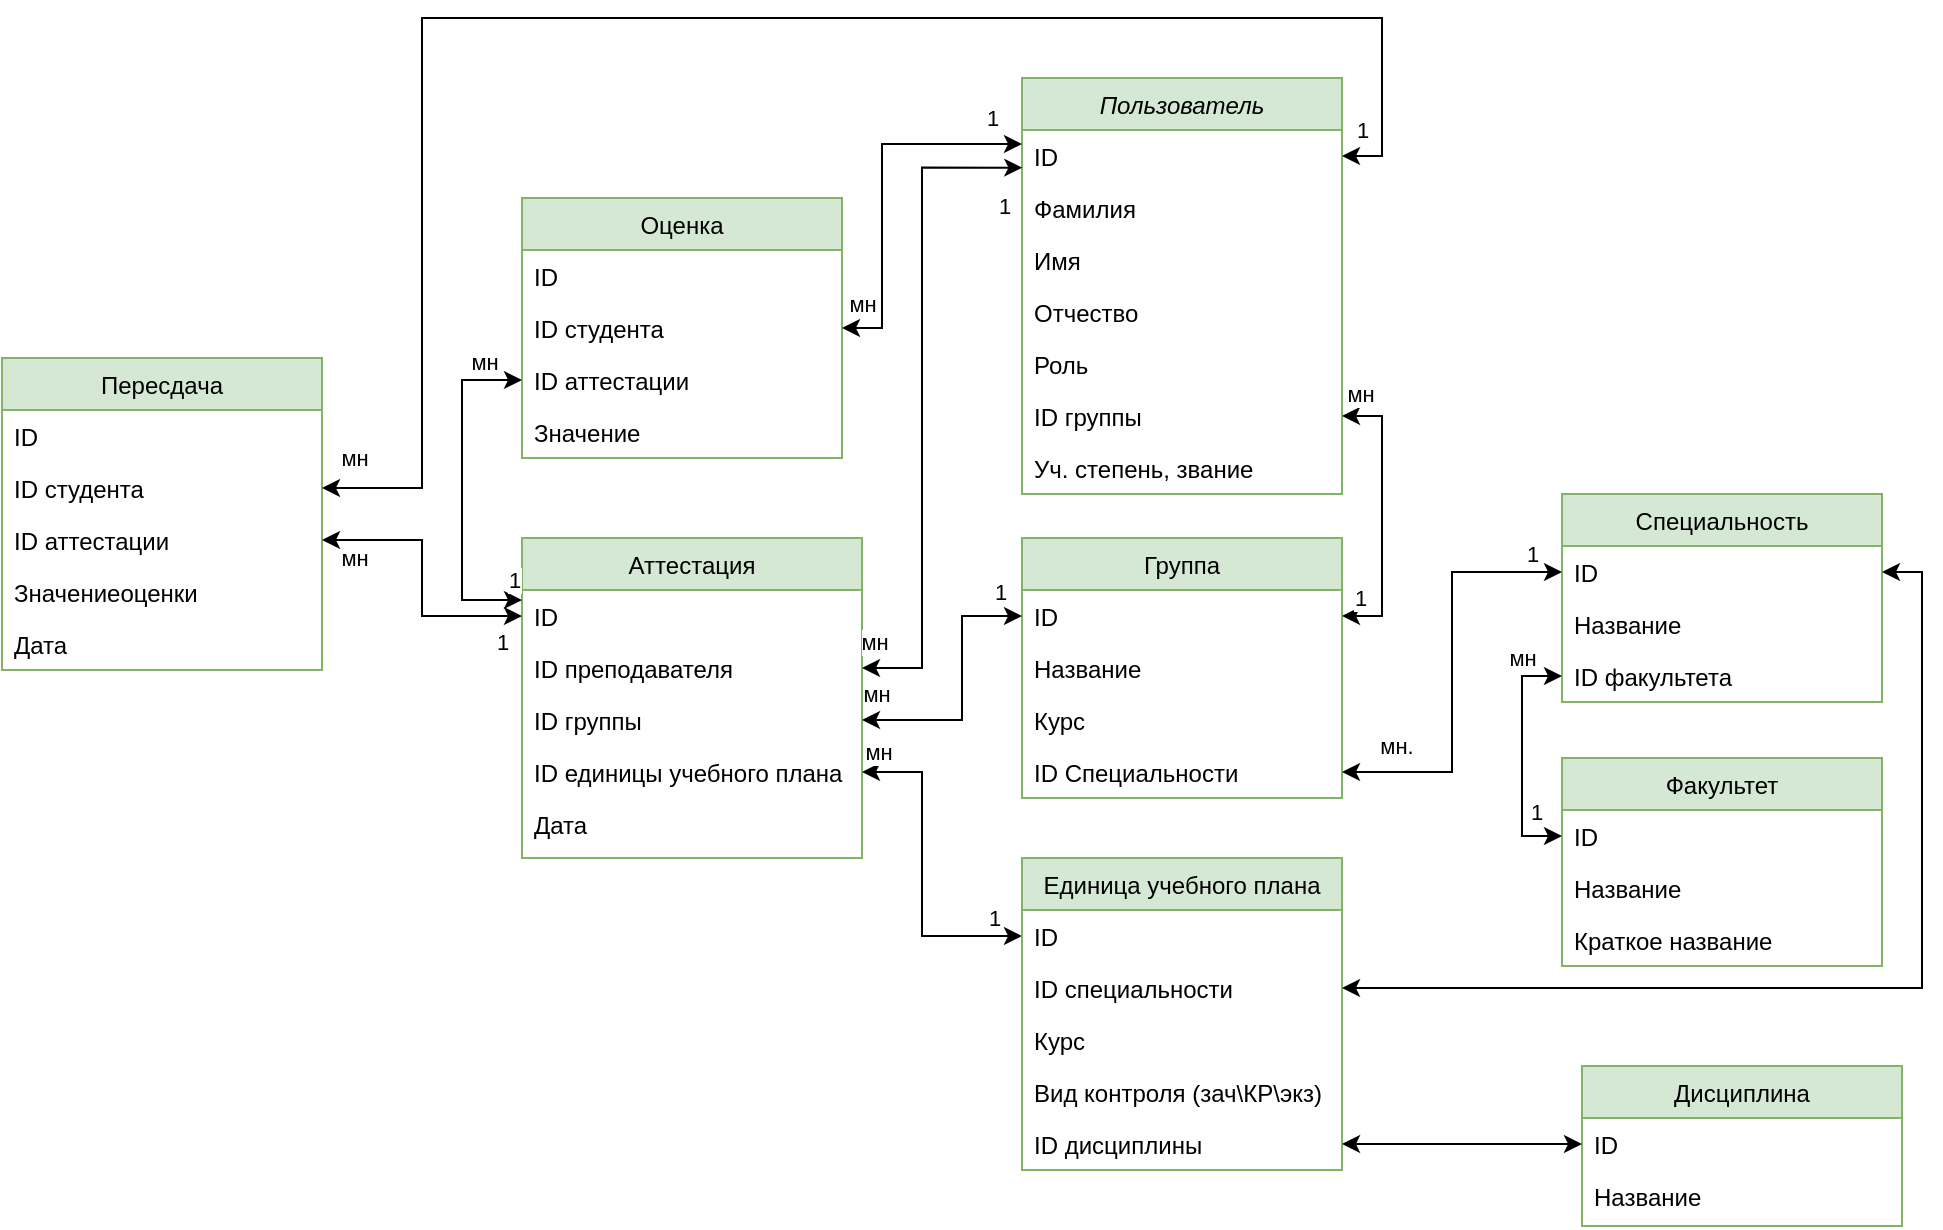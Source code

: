 <mxfile version="24.2.5" type="device">
  <diagram id="C5RBs43oDa-KdzZeNtuy" name="Page-1">
    <mxGraphModel dx="1884" dy="637" grid="1" gridSize="10" guides="1" tooltips="1" connect="1" arrows="1" fold="1" page="1" pageScale="1" pageWidth="827" pageHeight="1169" math="0" shadow="0">
      <root>
        <mxCell id="WIyWlLk6GJQsqaUBKTNV-0" />
        <mxCell id="WIyWlLk6GJQsqaUBKTNV-1" parent="WIyWlLk6GJQsqaUBKTNV-0" />
        <mxCell id="zkfFHV4jXpPFQw0GAbJ--0" value="Пользователь" style="swimlane;fontStyle=2;align=center;verticalAlign=top;childLayout=stackLayout;horizontal=1;startSize=26;horizontalStack=0;resizeParent=1;resizeLast=0;collapsible=1;marginBottom=0;rounded=0;shadow=0;strokeWidth=1;fillColor=#d5e8d4;strokeColor=#82b366;" parent="WIyWlLk6GJQsqaUBKTNV-1" vertex="1">
          <mxGeometry x="-40" y="50" width="160" height="208" as="geometry">
            <mxRectangle x="230" y="140" width="160" height="26" as="alternateBounds" />
          </mxGeometry>
        </mxCell>
        <mxCell id="2mrzKiwlugedrOtR-tyi-2" value="ID" style="text;align=left;verticalAlign=top;spacingLeft=4;spacingRight=4;overflow=hidden;rotatable=0;points=[[0,0.5],[1,0.5]];portConstraint=eastwest;" parent="zkfFHV4jXpPFQw0GAbJ--0" vertex="1">
          <mxGeometry y="26" width="160" height="26" as="geometry" />
        </mxCell>
        <mxCell id="zkfFHV4jXpPFQw0GAbJ--1" value="Фамилия " style="text;align=left;verticalAlign=top;spacingLeft=4;spacingRight=4;overflow=hidden;rotatable=0;points=[[0,0.5],[1,0.5]];portConstraint=eastwest;" parent="zkfFHV4jXpPFQw0GAbJ--0" vertex="1">
          <mxGeometry y="52" width="160" height="26" as="geometry" />
        </mxCell>
        <mxCell id="zkfFHV4jXpPFQw0GAbJ--2" value="Имя" style="text;align=left;verticalAlign=top;spacingLeft=4;spacingRight=4;overflow=hidden;rotatable=0;points=[[0,0.5],[1,0.5]];portConstraint=eastwest;rounded=0;shadow=0;html=0;" parent="zkfFHV4jXpPFQw0GAbJ--0" vertex="1">
          <mxGeometry y="78" width="160" height="26" as="geometry" />
        </mxCell>
        <mxCell id="zkfFHV4jXpPFQw0GAbJ--3" value="Отчество" style="text;align=left;verticalAlign=top;spacingLeft=4;spacingRight=4;overflow=hidden;rotatable=0;points=[[0,0.5],[1,0.5]];portConstraint=eastwest;rounded=0;shadow=0;html=0;" parent="zkfFHV4jXpPFQw0GAbJ--0" vertex="1">
          <mxGeometry y="104" width="160" height="26" as="geometry" />
        </mxCell>
        <mxCell id="2mrzKiwlugedrOtR-tyi-18" value="Роль" style="text;align=left;verticalAlign=top;spacingLeft=4;spacingRight=4;overflow=hidden;rotatable=0;points=[[0,0.5],[1,0.5]];portConstraint=eastwest;rounded=0;shadow=0;html=0;" parent="zkfFHV4jXpPFQw0GAbJ--0" vertex="1">
          <mxGeometry y="130" width="160" height="26" as="geometry" />
        </mxCell>
        <mxCell id="2mrzKiwlugedrOtR-tyi-39" value="ID группы" style="text;align=left;verticalAlign=top;spacingLeft=4;spacingRight=4;overflow=hidden;rotatable=0;points=[[0,0.5],[1,0.5]];portConstraint=eastwest;" parent="zkfFHV4jXpPFQw0GAbJ--0" vertex="1">
          <mxGeometry y="156" width="160" height="26" as="geometry" />
        </mxCell>
        <mxCell id="2mrzKiwlugedrOtR-tyi-19" value="Уч. степень, звание" style="text;align=left;verticalAlign=top;spacingLeft=4;spacingRight=4;overflow=hidden;rotatable=0;points=[[0,0.5],[1,0.5]];portConstraint=eastwest;rounded=0;shadow=0;html=0;" parent="zkfFHV4jXpPFQw0GAbJ--0" vertex="1">
          <mxGeometry y="182" width="160" height="26" as="geometry" />
        </mxCell>
        <mxCell id="zkfFHV4jXpPFQw0GAbJ--17" value="Группа" style="swimlane;fontStyle=0;align=center;verticalAlign=top;childLayout=stackLayout;horizontal=1;startSize=26;horizontalStack=0;resizeParent=1;resizeLast=0;collapsible=1;marginBottom=0;rounded=0;shadow=0;strokeWidth=1;fillColor=#d5e8d4;strokeColor=#82b366;" parent="WIyWlLk6GJQsqaUBKTNV-1" vertex="1">
          <mxGeometry x="-40" y="280" width="160" height="130" as="geometry">
            <mxRectangle x="550" y="140" width="160" height="26" as="alternateBounds" />
          </mxGeometry>
        </mxCell>
        <mxCell id="2mrzKiwlugedrOtR-tyi-3" value="ID" style="text;align=left;verticalAlign=top;spacingLeft=4;spacingRight=4;overflow=hidden;rotatable=0;points=[[0,0.5],[1,0.5]];portConstraint=eastwest;" parent="zkfFHV4jXpPFQw0GAbJ--17" vertex="1">
          <mxGeometry y="26" width="160" height="26" as="geometry" />
        </mxCell>
        <mxCell id="zkfFHV4jXpPFQw0GAbJ--18" value="Название" style="text;align=left;verticalAlign=top;spacingLeft=4;spacingRight=4;overflow=hidden;rotatable=0;points=[[0,0.5],[1,0.5]];portConstraint=eastwest;" parent="zkfFHV4jXpPFQw0GAbJ--17" vertex="1">
          <mxGeometry y="52" width="160" height="26" as="geometry" />
        </mxCell>
        <mxCell id="zkfFHV4jXpPFQw0GAbJ--22" value="Курс" style="text;align=left;verticalAlign=top;spacingLeft=4;spacingRight=4;overflow=hidden;rotatable=0;points=[[0,0.5],[1,0.5]];portConstraint=eastwest;rounded=0;shadow=0;html=0;" parent="zkfFHV4jXpPFQw0GAbJ--17" vertex="1">
          <mxGeometry y="78" width="160" height="26" as="geometry" />
        </mxCell>
        <mxCell id="2mrzKiwlugedrOtR-tyi-46" value="ID Специальности" style="text;align=left;verticalAlign=top;spacingLeft=4;spacingRight=4;overflow=hidden;rotatable=0;points=[[0,0.5],[1,0.5]];portConstraint=eastwest;rounded=0;shadow=0;html=0;" parent="zkfFHV4jXpPFQw0GAbJ--17" vertex="1">
          <mxGeometry y="104" width="160" height="26" as="geometry" />
        </mxCell>
        <mxCell id="2mrzKiwlugedrOtR-tyi-7" value="Оценка" style="swimlane;fontStyle=0;align=center;verticalAlign=top;childLayout=stackLayout;horizontal=1;startSize=26;horizontalStack=0;resizeParent=1;resizeLast=0;collapsible=1;marginBottom=0;rounded=0;shadow=0;strokeWidth=1;fillColor=#d5e8d4;strokeColor=#82b366;" parent="WIyWlLk6GJQsqaUBKTNV-1" vertex="1">
          <mxGeometry x="-290" y="110" width="160" height="130" as="geometry">
            <mxRectangle x="340" y="380" width="170" height="26" as="alternateBounds" />
          </mxGeometry>
        </mxCell>
        <mxCell id="2mrzKiwlugedrOtR-tyi-8" value="ID" style="text;align=left;verticalAlign=top;spacingLeft=4;spacingRight=4;overflow=hidden;rotatable=0;points=[[0,0.5],[1,0.5]];portConstraint=eastwest;" parent="2mrzKiwlugedrOtR-tyi-7" vertex="1">
          <mxGeometry y="26" width="160" height="26" as="geometry" />
        </mxCell>
        <mxCell id="2mrzKiwlugedrOtR-tyi-26" value="ID студента" style="text;align=left;verticalAlign=top;spacingLeft=4;spacingRight=4;overflow=hidden;rotatable=0;points=[[0,0.5],[1,0.5]];portConstraint=eastwest;" parent="2mrzKiwlugedrOtR-tyi-7" vertex="1">
          <mxGeometry y="52" width="160" height="26" as="geometry" />
        </mxCell>
        <mxCell id="2mrzKiwlugedrOtR-tyi-9" value="ID аттестации" style="text;align=left;verticalAlign=top;spacingLeft=4;spacingRight=4;overflow=hidden;rotatable=0;points=[[0,0.5],[1,0.5]];portConstraint=eastwest;" parent="2mrzKiwlugedrOtR-tyi-7" vertex="1">
          <mxGeometry y="78" width="160" height="26" as="geometry" />
        </mxCell>
        <mxCell id="2mrzKiwlugedrOtR-tyi-10" value="Значение" style="text;align=left;verticalAlign=top;spacingLeft=4;spacingRight=4;overflow=hidden;rotatable=0;points=[[0,0.5],[1,0.5]];portConstraint=eastwest;" parent="2mrzKiwlugedrOtR-tyi-7" vertex="1">
          <mxGeometry y="104" width="160" height="26" as="geometry" />
        </mxCell>
        <mxCell id="2mrzKiwlugedrOtR-tyi-11" value="Дисциплина" style="swimlane;fontStyle=0;align=center;verticalAlign=top;childLayout=stackLayout;horizontal=1;startSize=26;horizontalStack=0;resizeParent=1;resizeLast=0;collapsible=1;marginBottom=0;rounded=0;shadow=0;strokeWidth=1;fillColor=#d5e8d4;strokeColor=#82b366;" parent="WIyWlLk6GJQsqaUBKTNV-1" vertex="1">
          <mxGeometry x="240" y="544" width="160" height="80" as="geometry">
            <mxRectangle x="340" y="380" width="170" height="26" as="alternateBounds" />
          </mxGeometry>
        </mxCell>
        <mxCell id="2mrzKiwlugedrOtR-tyi-12" value="ID" style="text;align=left;verticalAlign=top;spacingLeft=4;spacingRight=4;overflow=hidden;rotatable=0;points=[[0,0.5],[1,0.5]];portConstraint=eastwest;" parent="2mrzKiwlugedrOtR-tyi-11" vertex="1">
          <mxGeometry y="26" width="160" height="26" as="geometry" />
        </mxCell>
        <mxCell id="2mrzKiwlugedrOtR-tyi-13" value="Название" style="text;align=left;verticalAlign=top;spacingLeft=4;spacingRight=4;overflow=hidden;rotatable=0;points=[[0,0.5],[1,0.5]];portConstraint=eastwest;" parent="2mrzKiwlugedrOtR-tyi-11" vertex="1">
          <mxGeometry y="52" width="160" height="26" as="geometry" />
        </mxCell>
        <mxCell id="2mrzKiwlugedrOtR-tyi-21" value="Аттестация" style="swimlane;fontStyle=0;align=center;verticalAlign=top;childLayout=stackLayout;horizontal=1;startSize=26;horizontalStack=0;resizeParent=1;resizeLast=0;collapsible=1;marginBottom=0;rounded=0;shadow=0;strokeWidth=1;fillColor=#d5e8d4;strokeColor=#82b366;" parent="WIyWlLk6GJQsqaUBKTNV-1" vertex="1">
          <mxGeometry x="-290" y="280" width="170" height="160" as="geometry">
            <mxRectangle x="340" y="380" width="170" height="26" as="alternateBounds" />
          </mxGeometry>
        </mxCell>
        <mxCell id="2mrzKiwlugedrOtR-tyi-22" value="ID" style="text;align=left;verticalAlign=top;spacingLeft=4;spacingRight=4;overflow=hidden;rotatable=0;points=[[0,0.5],[1,0.5]];portConstraint=eastwest;" parent="2mrzKiwlugedrOtR-tyi-21" vertex="1">
          <mxGeometry y="26" width="170" height="26" as="geometry" />
        </mxCell>
        <mxCell id="2mrzKiwlugedrOtR-tyi-27" value="ID преподавателя" style="text;align=left;verticalAlign=top;spacingLeft=4;spacingRight=4;overflow=hidden;rotatable=0;points=[[0,0.5],[1,0.5]];portConstraint=eastwest;" parent="2mrzKiwlugedrOtR-tyi-21" vertex="1">
          <mxGeometry y="52" width="170" height="26" as="geometry" />
        </mxCell>
        <mxCell id="2mrzKiwlugedrOtR-tyi-24" value="ID группы" style="text;align=left;verticalAlign=top;spacingLeft=4;spacingRight=4;overflow=hidden;rotatable=0;points=[[0,0.5],[1,0.5]];portConstraint=eastwest;" parent="2mrzKiwlugedrOtR-tyi-21" vertex="1">
          <mxGeometry y="78" width="170" height="26" as="geometry" />
        </mxCell>
        <mxCell id="2mrzKiwlugedrOtR-tyi-28" value="ID единицы учебного плана" style="text;align=left;verticalAlign=top;spacingLeft=4;spacingRight=4;overflow=hidden;rotatable=0;points=[[0,0.5],[1,0.5]];portConstraint=eastwest;" parent="2mrzKiwlugedrOtR-tyi-21" vertex="1">
          <mxGeometry y="104" width="170" height="26" as="geometry" />
        </mxCell>
        <mxCell id="2mrzKiwlugedrOtR-tyi-25" value="Дата" style="text;align=left;verticalAlign=top;spacingLeft=4;spacingRight=4;overflow=hidden;rotatable=0;points=[[0,0.5],[1,0.5]];portConstraint=eastwest;" parent="2mrzKiwlugedrOtR-tyi-21" vertex="1">
          <mxGeometry y="130" width="170" height="26" as="geometry" />
        </mxCell>
        <mxCell id="2mrzKiwlugedrOtR-tyi-29" value="" style="edgeStyle=orthogonalEdgeStyle;rounded=0;orthogonalLoop=1;jettySize=auto;html=1;startArrow=classic;startFill=1;" parent="WIyWlLk6GJQsqaUBKTNV-1" source="2mrzKiwlugedrOtR-tyi-28" target="2mrzKiwlugedrOtR-tyi-59" edge="1">
          <mxGeometry relative="1" as="geometry">
            <mxPoint x="-100" y="670" as="targetPoint" />
            <Array as="points">
              <mxPoint x="-90" y="397" />
              <mxPoint x="-90" y="479" />
            </Array>
          </mxGeometry>
        </mxCell>
        <mxCell id="2mrzKiwlugedrOtR-tyi-32" value="мн" style="edgeLabel;html=1;align=center;verticalAlign=middle;resizable=0;points=[];" parent="2mrzKiwlugedrOtR-tyi-29" vertex="1" connectable="0">
          <mxGeometry x="-0.902" y="1" relative="1" as="geometry">
            <mxPoint y="-9" as="offset" />
          </mxGeometry>
        </mxCell>
        <mxCell id="2mrzKiwlugedrOtR-tyi-73" value="1" style="edgeLabel;html=1;align=center;verticalAlign=middle;resizable=0;points=[];" parent="2mrzKiwlugedrOtR-tyi-29" vertex="1" connectable="0">
          <mxGeometry x="0.821" y="2" relative="1" as="geometry">
            <mxPoint y="-7" as="offset" />
          </mxGeometry>
        </mxCell>
        <mxCell id="2mrzKiwlugedrOtR-tyi-33" style="edgeStyle=orthogonalEdgeStyle;rounded=0;orthogonalLoop=1;jettySize=auto;html=1;exitX=0;exitY=0.5;exitDx=0;exitDy=0;startArrow=classic;startFill=1;" parent="WIyWlLk6GJQsqaUBKTNV-1" source="2mrzKiwlugedrOtR-tyi-9" edge="1">
          <mxGeometry relative="1" as="geometry">
            <mxPoint x="-290" y="311" as="targetPoint" />
            <Array as="points">
              <mxPoint x="-320" y="201" />
              <mxPoint x="-320" y="311" />
            </Array>
          </mxGeometry>
        </mxCell>
        <mxCell id="2mrzKiwlugedrOtR-tyi-34" value="мн" style="edgeLabel;html=1;align=center;verticalAlign=middle;resizable=0;points=[];" parent="2mrzKiwlugedrOtR-tyi-33" vertex="1" connectable="0">
          <mxGeometry x="-0.933" y="2" relative="1" as="geometry">
            <mxPoint x="-14" y="-11" as="offset" />
          </mxGeometry>
        </mxCell>
        <mxCell id="2mrzKiwlugedrOtR-tyi-35" value="1" style="edgeLabel;html=1;align=center;verticalAlign=middle;resizable=0;points=[];" parent="2mrzKiwlugedrOtR-tyi-33" vertex="1" connectable="0">
          <mxGeometry x="0.902" y="1" relative="1" as="geometry">
            <mxPoint x="4" y="-9" as="offset" />
          </mxGeometry>
        </mxCell>
        <mxCell id="2mrzKiwlugedrOtR-tyi-36" style="edgeStyle=orthogonalEdgeStyle;rounded=0;orthogonalLoop=1;jettySize=auto;html=1;exitX=1;exitY=0.5;exitDx=0;exitDy=0;entryX=0;entryY=0.5;entryDx=0;entryDy=0;startArrow=classic;startFill=1;" parent="WIyWlLk6GJQsqaUBKTNV-1" source="2mrzKiwlugedrOtR-tyi-24" target="2mrzKiwlugedrOtR-tyi-3" edge="1">
          <mxGeometry x="-0.141" y="-35" relative="1" as="geometry">
            <Array as="points">
              <mxPoint x="-70" y="371" />
              <mxPoint x="-70" y="319" />
            </Array>
            <mxPoint as="offset" />
          </mxGeometry>
        </mxCell>
        <mxCell id="2mrzKiwlugedrOtR-tyi-37" value="мн" style="edgeLabel;html=1;align=center;verticalAlign=middle;resizable=0;points=[];" parent="2mrzKiwlugedrOtR-tyi-36" vertex="1" connectable="0">
          <mxGeometry x="-0.941" y="1" relative="1" as="geometry">
            <mxPoint x="3" y="-12" as="offset" />
          </mxGeometry>
        </mxCell>
        <mxCell id="2mrzKiwlugedrOtR-tyi-38" value="1" style="edgeLabel;html=1;align=center;verticalAlign=middle;resizable=0;points=[];" parent="2mrzKiwlugedrOtR-tyi-36" vertex="1" connectable="0">
          <mxGeometry x="0.892" relative="1" as="geometry">
            <mxPoint x="-4" y="-12" as="offset" />
          </mxGeometry>
        </mxCell>
        <mxCell id="2mrzKiwlugedrOtR-tyi-40" style="edgeStyle=orthogonalEdgeStyle;rounded=0;orthogonalLoop=1;jettySize=auto;html=1;exitX=1;exitY=0.5;exitDx=0;exitDy=0;entryX=1;entryY=0.5;entryDx=0;entryDy=0;startArrow=classic;startFill=1;" parent="WIyWlLk6GJQsqaUBKTNV-1" source="2mrzKiwlugedrOtR-tyi-39" target="2mrzKiwlugedrOtR-tyi-3" edge="1">
          <mxGeometry relative="1" as="geometry" />
        </mxCell>
        <mxCell id="2mrzKiwlugedrOtR-tyi-41" value="мн" style="edgeLabel;html=1;align=center;verticalAlign=middle;resizable=0;points=[];" parent="2mrzKiwlugedrOtR-tyi-40" vertex="1" connectable="0">
          <mxGeometry x="-0.872" y="-1" relative="1" as="geometry">
            <mxPoint y="-12" as="offset" />
          </mxGeometry>
        </mxCell>
        <mxCell id="2mrzKiwlugedrOtR-tyi-42" value="1" style="edgeLabel;html=1;align=center;verticalAlign=middle;resizable=0;points=[];" parent="2mrzKiwlugedrOtR-tyi-40" vertex="1" connectable="0">
          <mxGeometry x="0.825" y="-2" relative="1" as="geometry">
            <mxPoint x="-3" y="-7" as="offset" />
          </mxGeometry>
        </mxCell>
        <mxCell id="2mrzKiwlugedrOtR-tyi-43" style="edgeStyle=orthogonalEdgeStyle;rounded=0;orthogonalLoop=1;jettySize=auto;html=1;exitX=1;exitY=0.5;exitDx=0;exitDy=0;startArrow=classic;startFill=1;entryX=0.001;entryY=0.724;entryDx=0;entryDy=0;entryPerimeter=0;" parent="WIyWlLk6GJQsqaUBKTNV-1" source="2mrzKiwlugedrOtR-tyi-27" target="2mrzKiwlugedrOtR-tyi-2" edge="1">
          <mxGeometry relative="1" as="geometry">
            <mxPoint x="-80" y="160" as="targetPoint" />
            <Array as="points">
              <mxPoint x="-90" y="345" />
              <mxPoint x="-90" y="95" />
            </Array>
          </mxGeometry>
        </mxCell>
        <mxCell id="2mrzKiwlugedrOtR-tyi-44" value="мн" style="edgeLabel;html=1;align=center;verticalAlign=middle;resizable=0;points=[];" parent="2mrzKiwlugedrOtR-tyi-43" vertex="1" connectable="0">
          <mxGeometry x="-0.886" y="1" relative="1" as="geometry">
            <mxPoint x="-13" y="-12" as="offset" />
          </mxGeometry>
        </mxCell>
        <mxCell id="2mrzKiwlugedrOtR-tyi-45" value="1" style="edgeLabel;html=1;align=center;verticalAlign=middle;resizable=0;points=[];" parent="2mrzKiwlugedrOtR-tyi-43" vertex="1" connectable="0">
          <mxGeometry x="0.939" y="-1" relative="1" as="geometry">
            <mxPoint y="18" as="offset" />
          </mxGeometry>
        </mxCell>
        <mxCell id="2mrzKiwlugedrOtR-tyi-48" value="Специальность" style="swimlane;fontStyle=0;align=center;verticalAlign=top;childLayout=stackLayout;horizontal=1;startSize=26;horizontalStack=0;resizeParent=1;resizeLast=0;collapsible=1;marginBottom=0;rounded=0;shadow=0;strokeWidth=1;fillColor=#d5e8d4;strokeColor=#82b366;" parent="WIyWlLk6GJQsqaUBKTNV-1" vertex="1">
          <mxGeometry x="230" y="258" width="160" height="104" as="geometry">
            <mxRectangle x="550" y="140" width="160" height="26" as="alternateBounds" />
          </mxGeometry>
        </mxCell>
        <mxCell id="2mrzKiwlugedrOtR-tyi-49" value="ID" style="text;align=left;verticalAlign=top;spacingLeft=4;spacingRight=4;overflow=hidden;rotatable=0;points=[[0,0.5],[1,0.5]];portConstraint=eastwest;" parent="2mrzKiwlugedrOtR-tyi-48" vertex="1">
          <mxGeometry y="26" width="160" height="26" as="geometry" />
        </mxCell>
        <mxCell id="2mrzKiwlugedrOtR-tyi-50" value="Название" style="text;align=left;verticalAlign=top;spacingLeft=4;spacingRight=4;overflow=hidden;rotatable=0;points=[[0,0.5],[1,0.5]];portConstraint=eastwest;" parent="2mrzKiwlugedrOtR-tyi-48" vertex="1">
          <mxGeometry y="52" width="160" height="26" as="geometry" />
        </mxCell>
        <mxCell id="2mrzKiwlugedrOtR-tyi-64" value="ID факультета" style="text;align=left;verticalAlign=top;spacingLeft=4;spacingRight=4;overflow=hidden;rotatable=0;points=[[0,0.5],[1,0.5]];portConstraint=eastwest;" parent="2mrzKiwlugedrOtR-tyi-48" vertex="1">
          <mxGeometry y="78" width="160" height="26" as="geometry" />
        </mxCell>
        <mxCell id="2mrzKiwlugedrOtR-tyi-53" value="Факультет" style="swimlane;fontStyle=0;align=center;verticalAlign=top;childLayout=stackLayout;horizontal=1;startSize=26;horizontalStack=0;resizeParent=1;resizeLast=0;collapsible=1;marginBottom=0;rounded=0;shadow=0;strokeWidth=1;fillColor=#d5e8d4;strokeColor=#82b366;" parent="WIyWlLk6GJQsqaUBKTNV-1" vertex="1">
          <mxGeometry x="230" y="390" width="160" height="104" as="geometry">
            <mxRectangle x="550" y="140" width="160" height="26" as="alternateBounds" />
          </mxGeometry>
        </mxCell>
        <mxCell id="2mrzKiwlugedrOtR-tyi-54" value="ID" style="text;align=left;verticalAlign=top;spacingLeft=4;spacingRight=4;overflow=hidden;rotatable=0;points=[[0,0.5],[1,0.5]];portConstraint=eastwest;" parent="2mrzKiwlugedrOtR-tyi-53" vertex="1">
          <mxGeometry y="26" width="160" height="26" as="geometry" />
        </mxCell>
        <mxCell id="2mrzKiwlugedrOtR-tyi-55" value="Название" style="text;align=left;verticalAlign=top;spacingLeft=4;spacingRight=4;overflow=hidden;rotatable=0;points=[[0,0.5],[1,0.5]];portConstraint=eastwest;" parent="2mrzKiwlugedrOtR-tyi-53" vertex="1">
          <mxGeometry y="52" width="160" height="26" as="geometry" />
        </mxCell>
        <mxCell id="OB4GXUBAlL-feF5gFyCT-0" value="Краткое название" style="text;align=left;verticalAlign=top;spacingLeft=4;spacingRight=4;overflow=hidden;rotatable=0;points=[[0,0.5],[1,0.5]];portConstraint=eastwest;" vertex="1" parent="2mrzKiwlugedrOtR-tyi-53">
          <mxGeometry y="78" width="160" height="26" as="geometry" />
        </mxCell>
        <mxCell id="2mrzKiwlugedrOtR-tyi-58" value="Единица учебного плана" style="swimlane;fontStyle=0;align=center;verticalAlign=top;childLayout=stackLayout;horizontal=1;startSize=26;horizontalStack=0;resizeParent=1;resizeLast=0;collapsible=1;marginBottom=0;rounded=0;shadow=0;strokeWidth=1;fillColor=#d5e8d4;strokeColor=#82b366;" parent="WIyWlLk6GJQsqaUBKTNV-1" vertex="1">
          <mxGeometry x="-40" y="440" width="160" height="156" as="geometry">
            <mxRectangle x="340" y="380" width="170" height="26" as="alternateBounds" />
          </mxGeometry>
        </mxCell>
        <mxCell id="2mrzKiwlugedrOtR-tyi-59" value="ID" style="text;align=left;verticalAlign=top;spacingLeft=4;spacingRight=4;overflow=hidden;rotatable=0;points=[[0,0.5],[1,0.5]];portConstraint=eastwest;" parent="2mrzKiwlugedrOtR-tyi-58" vertex="1">
          <mxGeometry y="26" width="160" height="26" as="geometry" />
        </mxCell>
        <mxCell id="2mrzKiwlugedrOtR-tyi-60" value="ID специальности" style="text;align=left;verticalAlign=top;spacingLeft=4;spacingRight=4;overflow=hidden;rotatable=0;points=[[0,0.5],[1,0.5]];portConstraint=eastwest;" parent="2mrzKiwlugedrOtR-tyi-58" vertex="1">
          <mxGeometry y="52" width="160" height="26" as="geometry" />
        </mxCell>
        <mxCell id="2mrzKiwlugedrOtR-tyi-61" value="Курс" style="text;align=left;verticalAlign=top;spacingLeft=4;spacingRight=4;overflow=hidden;rotatable=0;points=[[0,0.5],[1,0.5]];portConstraint=eastwest;" parent="2mrzKiwlugedrOtR-tyi-58" vertex="1">
          <mxGeometry y="78" width="160" height="26" as="geometry" />
        </mxCell>
        <mxCell id="2mrzKiwlugedrOtR-tyi-75" value="Вид контроля (зач\КР\экз)&#xa;" style="text;align=left;verticalAlign=top;spacingLeft=4;spacingRight=4;overflow=hidden;rotatable=0;points=[[0,0.5],[1,0.5]];portConstraint=eastwest;" parent="2mrzKiwlugedrOtR-tyi-58" vertex="1">
          <mxGeometry y="104" width="160" height="26" as="geometry" />
        </mxCell>
        <mxCell id="2mrzKiwlugedrOtR-tyi-62" value="ID дисциплины" style="text;align=left;verticalAlign=top;spacingLeft=4;spacingRight=4;overflow=hidden;rotatable=0;points=[[0,0.5],[1,0.5]];portConstraint=eastwest;" parent="2mrzKiwlugedrOtR-tyi-58" vertex="1">
          <mxGeometry y="130" width="160" height="26" as="geometry" />
        </mxCell>
        <mxCell id="2mrzKiwlugedrOtR-tyi-63" style="edgeStyle=orthogonalEdgeStyle;rounded=0;orthogonalLoop=1;jettySize=auto;html=1;exitX=1;exitY=0.5;exitDx=0;exitDy=0;entryX=0;entryY=0.5;entryDx=0;entryDy=0;startArrow=classic;startFill=1;" parent="WIyWlLk6GJQsqaUBKTNV-1" source="2mrzKiwlugedrOtR-tyi-46" target="2mrzKiwlugedrOtR-tyi-49" edge="1">
          <mxGeometry relative="1" as="geometry" />
        </mxCell>
        <mxCell id="2mrzKiwlugedrOtR-tyi-66" value="мн." style="edgeLabel;html=1;align=center;verticalAlign=middle;resizable=0;points=[];" parent="2mrzKiwlugedrOtR-tyi-63" vertex="1" connectable="0">
          <mxGeometry x="-0.718" y="2" relative="1" as="geometry">
            <mxPoint x="-3" y="-11" as="offset" />
          </mxGeometry>
        </mxCell>
        <mxCell id="2mrzKiwlugedrOtR-tyi-67" value="1" style="edgeLabel;html=1;align=center;verticalAlign=middle;resizable=0;points=[];" parent="2mrzKiwlugedrOtR-tyi-63" vertex="1" connectable="0">
          <mxGeometry x="0.858" y="3" relative="1" as="geometry">
            <mxPoint y="-6" as="offset" />
          </mxGeometry>
        </mxCell>
        <mxCell id="2mrzKiwlugedrOtR-tyi-65" style="edgeStyle=orthogonalEdgeStyle;rounded=0;orthogonalLoop=1;jettySize=auto;html=1;entryX=0;entryY=0.5;entryDx=0;entryDy=0;startArrow=classic;startFill=1;exitX=0;exitY=0.5;exitDx=0;exitDy=0;" parent="WIyWlLk6GJQsqaUBKTNV-1" source="2mrzKiwlugedrOtR-tyi-64" target="2mrzKiwlugedrOtR-tyi-54" edge="1">
          <mxGeometry relative="1" as="geometry">
            <mxPoint x="220" y="410" as="sourcePoint" />
          </mxGeometry>
        </mxCell>
        <mxCell id="2mrzKiwlugedrOtR-tyi-68" value="1" style="edgeLabel;html=1;align=center;verticalAlign=middle;resizable=0;points=[];" parent="2mrzKiwlugedrOtR-tyi-65" vertex="1" connectable="0">
          <mxGeometry x="0.848" y="1" relative="1" as="geometry">
            <mxPoint x="-4" y="-11" as="offset" />
          </mxGeometry>
        </mxCell>
        <mxCell id="2mrzKiwlugedrOtR-tyi-69" value="мн" style="edgeLabel;html=1;align=center;verticalAlign=middle;resizable=0;points=[];" parent="2mrzKiwlugedrOtR-tyi-65" vertex="1" connectable="0">
          <mxGeometry x="-0.848" y="1" relative="1" as="geometry">
            <mxPoint x="-11" y="-10" as="offset" />
          </mxGeometry>
        </mxCell>
        <mxCell id="2mrzKiwlugedrOtR-tyi-70" style="edgeStyle=orthogonalEdgeStyle;rounded=0;orthogonalLoop=1;jettySize=auto;html=1;exitX=1;exitY=0.5;exitDx=0;exitDy=0;startArrow=classic;startFill=1;entryX=1;entryY=0.5;entryDx=0;entryDy=0;" parent="WIyWlLk6GJQsqaUBKTNV-1" source="2mrzKiwlugedrOtR-tyi-49" target="2mrzKiwlugedrOtR-tyi-60" edge="1">
          <mxGeometry relative="1" as="geometry">
            <mxPoint x="440" y="640" as="targetPoint" />
          </mxGeometry>
        </mxCell>
        <mxCell id="2mrzKiwlugedrOtR-tyi-71" style="edgeStyle=orthogonalEdgeStyle;rounded=0;orthogonalLoop=1;jettySize=auto;html=1;exitX=0;exitY=0.5;exitDx=0;exitDy=0;startArrow=classic;startFill=1;" parent="WIyWlLk6GJQsqaUBKTNV-1" source="2mrzKiwlugedrOtR-tyi-12" target="2mrzKiwlugedrOtR-tyi-62" edge="1">
          <mxGeometry relative="1" as="geometry" />
        </mxCell>
        <mxCell id="2mrzKiwlugedrOtR-tyi-77" style="edgeStyle=orthogonalEdgeStyle;rounded=0;orthogonalLoop=1;jettySize=auto;html=1;exitX=1;exitY=0.5;exitDx=0;exitDy=0;startArrow=classic;startFill=1;" parent="WIyWlLk6GJQsqaUBKTNV-1" source="2mrzKiwlugedrOtR-tyi-26" edge="1">
          <mxGeometry relative="1" as="geometry">
            <mxPoint x="-40" y="83" as="targetPoint" />
            <Array as="points">
              <mxPoint x="-110" y="175" />
              <mxPoint x="-110" y="83" />
            </Array>
          </mxGeometry>
        </mxCell>
        <mxCell id="2mrzKiwlugedrOtR-tyi-78" value="1" style="edgeLabel;html=1;align=center;verticalAlign=middle;resizable=0;points=[];" parent="2mrzKiwlugedrOtR-tyi-77" vertex="1" connectable="0">
          <mxGeometry x="0.828" y="-2" relative="1" as="geometry">
            <mxPoint y="-15" as="offset" />
          </mxGeometry>
        </mxCell>
        <mxCell id="2mrzKiwlugedrOtR-tyi-79" value="мн" style="edgeLabel;html=1;align=center;verticalAlign=middle;resizable=0;points=[];" parent="2mrzKiwlugedrOtR-tyi-77" vertex="1" connectable="0">
          <mxGeometry x="-0.891" y="1" relative="1" as="geometry">
            <mxPoint y="-11" as="offset" />
          </mxGeometry>
        </mxCell>
        <mxCell id="2mrzKiwlugedrOtR-tyi-80" value="Пересдача" style="swimlane;fontStyle=0;align=center;verticalAlign=top;childLayout=stackLayout;horizontal=1;startSize=26;horizontalStack=0;resizeParent=1;resizeLast=0;collapsible=1;marginBottom=0;rounded=0;shadow=0;strokeWidth=1;fillColor=#d5e8d4;strokeColor=#82b366;" parent="WIyWlLk6GJQsqaUBKTNV-1" vertex="1">
          <mxGeometry x="-550" y="190" width="160" height="156" as="geometry">
            <mxRectangle x="340" y="380" width="170" height="26" as="alternateBounds" />
          </mxGeometry>
        </mxCell>
        <mxCell id="2mrzKiwlugedrOtR-tyi-81" value="ID" style="text;align=left;verticalAlign=top;spacingLeft=4;spacingRight=4;overflow=hidden;rotatable=0;points=[[0,0.5],[1,0.5]];portConstraint=eastwest;" parent="2mrzKiwlugedrOtR-tyi-80" vertex="1">
          <mxGeometry y="26" width="160" height="26" as="geometry" />
        </mxCell>
        <mxCell id="2mrzKiwlugedrOtR-tyi-82" value="ID студента" style="text;align=left;verticalAlign=top;spacingLeft=4;spacingRight=4;overflow=hidden;rotatable=0;points=[[0,0.5],[1,0.5]];portConstraint=eastwest;" parent="2mrzKiwlugedrOtR-tyi-80" vertex="1">
          <mxGeometry y="52" width="160" height="26" as="geometry" />
        </mxCell>
        <mxCell id="2mrzKiwlugedrOtR-tyi-83" value="ID аттестации" style="text;align=left;verticalAlign=top;spacingLeft=4;spacingRight=4;overflow=hidden;rotatable=0;points=[[0,0.5],[1,0.5]];portConstraint=eastwest;" parent="2mrzKiwlugedrOtR-tyi-80" vertex="1">
          <mxGeometry y="78" width="160" height="26" as="geometry" />
        </mxCell>
        <mxCell id="2mrzKiwlugedrOtR-tyi-92" value="Значениеоценки" style="text;align=left;verticalAlign=top;spacingLeft=4;spacingRight=4;overflow=hidden;rotatable=0;points=[[0,0.5],[1,0.5]];portConstraint=eastwest;" parent="2mrzKiwlugedrOtR-tyi-80" vertex="1">
          <mxGeometry y="104" width="160" height="26" as="geometry" />
        </mxCell>
        <mxCell id="2mrzKiwlugedrOtR-tyi-84" value="Дата" style="text;align=left;verticalAlign=top;spacingLeft=4;spacingRight=4;overflow=hidden;rotatable=0;points=[[0,0.5],[1,0.5]];portConstraint=eastwest;" parent="2mrzKiwlugedrOtR-tyi-80" vertex="1">
          <mxGeometry y="130" width="160" height="26" as="geometry" />
        </mxCell>
        <mxCell id="2mrzKiwlugedrOtR-tyi-85" style="edgeStyle=orthogonalEdgeStyle;rounded=0;orthogonalLoop=1;jettySize=auto;html=1;exitX=1;exitY=0.5;exitDx=0;exitDy=0;entryX=0;entryY=0.5;entryDx=0;entryDy=0;startArrow=classic;startFill=1;" parent="WIyWlLk6GJQsqaUBKTNV-1" source="2mrzKiwlugedrOtR-tyi-83" target="2mrzKiwlugedrOtR-tyi-22" edge="1">
          <mxGeometry relative="1" as="geometry" />
        </mxCell>
        <mxCell id="2mrzKiwlugedrOtR-tyi-87" value="1" style="edgeLabel;html=1;align=center;verticalAlign=middle;resizable=0;points=[];" parent="2mrzKiwlugedrOtR-tyi-85" vertex="1" connectable="0">
          <mxGeometry x="0.799" relative="1" as="geometry">
            <mxPoint x="4" y="13" as="offset" />
          </mxGeometry>
        </mxCell>
        <mxCell id="2mrzKiwlugedrOtR-tyi-91" value="мн" style="edgeLabel;html=1;align=center;verticalAlign=middle;resizable=0;points=[];" parent="2mrzKiwlugedrOtR-tyi-85" vertex="1" connectable="0">
          <mxGeometry x="-0.778" y="-2" relative="1" as="geometry">
            <mxPoint y="7" as="offset" />
          </mxGeometry>
        </mxCell>
        <mxCell id="2mrzKiwlugedrOtR-tyi-88" style="edgeStyle=orthogonalEdgeStyle;rounded=0;orthogonalLoop=1;jettySize=auto;html=1;exitX=1;exitY=0.5;exitDx=0;exitDy=0;entryX=1;entryY=0.5;entryDx=0;entryDy=0;startArrow=classic;startFill=1;" parent="WIyWlLk6GJQsqaUBKTNV-1" source="2mrzKiwlugedrOtR-tyi-82" target="2mrzKiwlugedrOtR-tyi-2" edge="1">
          <mxGeometry relative="1" as="geometry">
            <Array as="points">
              <mxPoint x="-340" y="255" />
              <mxPoint x="-340" y="20" />
              <mxPoint x="140" y="20" />
              <mxPoint x="140" y="89" />
            </Array>
          </mxGeometry>
        </mxCell>
        <mxCell id="2mrzKiwlugedrOtR-tyi-89" value="1" style="edgeLabel;html=1;align=center;verticalAlign=middle;resizable=0;points=[];" parent="2mrzKiwlugedrOtR-tyi-88" vertex="1" connectable="0">
          <mxGeometry x="0.961" y="-2" relative="1" as="geometry">
            <mxPoint x="-7" y="-11" as="offset" />
          </mxGeometry>
        </mxCell>
        <mxCell id="2mrzKiwlugedrOtR-tyi-90" value="мн" style="edgeLabel;html=1;align=center;verticalAlign=middle;resizable=0;points=[];" parent="2mrzKiwlugedrOtR-tyi-88" vertex="1" connectable="0">
          <mxGeometry x="-0.964" y="-1" relative="1" as="geometry">
            <mxPoint y="-16" as="offset" />
          </mxGeometry>
        </mxCell>
      </root>
    </mxGraphModel>
  </diagram>
</mxfile>
